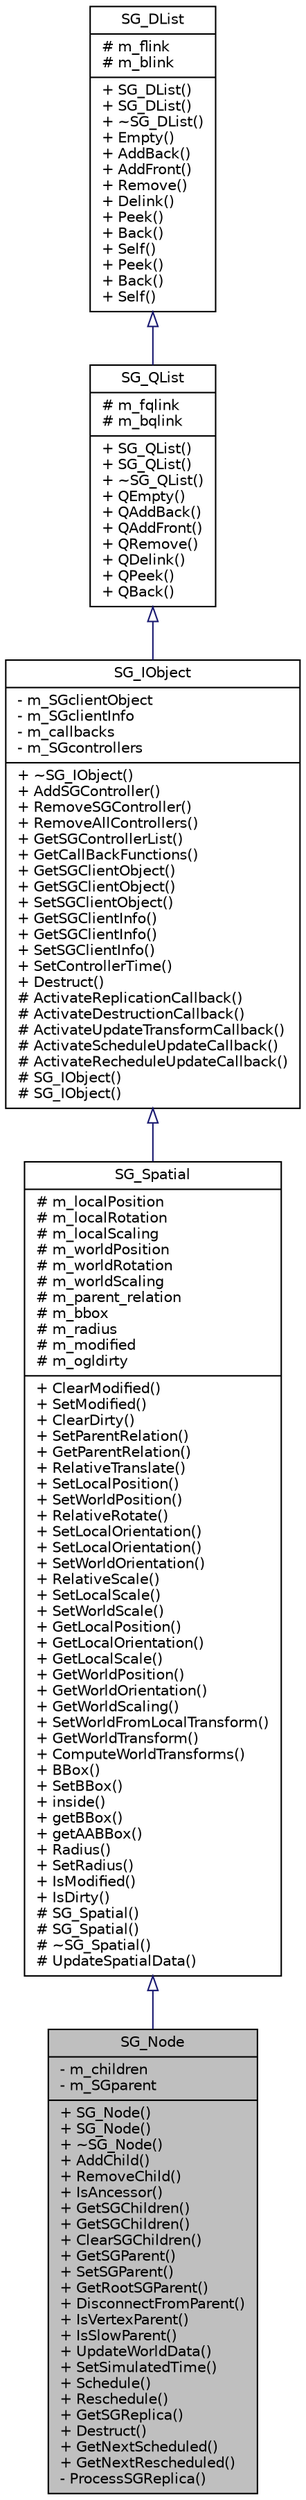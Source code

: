 digraph G
{
  edge [fontname="Helvetica",fontsize="10",labelfontname="Helvetica",labelfontsize="10"];
  node [fontname="Helvetica",fontsize="10",shape=record];
  Node1 [label="{SG_Node\n|- m_children\l- m_SGparent\l|+ SG_Node()\l+ SG_Node()\l+ ~SG_Node()\l+ AddChild()\l+ RemoveChild()\l+ IsAncessor()\l+ GetSGChildren()\l+ GetSGChildren()\l+ ClearSGChildren()\l+ GetSGParent()\l+ SetSGParent()\l+ GetRootSGParent()\l+ DisconnectFromParent()\l+ IsVertexParent()\l+ IsSlowParent()\l+ UpdateWorldData()\l+ SetSimulatedTime()\l+ Schedule()\l+ Reschedule()\l+ GetSGReplica()\l+ Destruct()\l+ GetNextScheduled()\l+ GetNextRescheduled()\l- ProcessSGReplica()\l}",height=0.2,width=0.4,color="black", fillcolor="grey75", style="filled" fontcolor="black"];
  Node2 -> Node1 [dir=back,color="midnightblue",fontsize="10",style="solid",arrowtail="empty",fontname="Helvetica"];
  Node2 [label="{SG_Spatial\n|# m_localPosition\l# m_localRotation\l# m_localScaling\l# m_worldPosition\l# m_worldRotation\l# m_worldScaling\l# m_parent_relation\l# m_bbox\l# m_radius\l# m_modified\l# m_ogldirty\l|+ ClearModified()\l+ SetModified()\l+ ClearDirty()\l+ SetParentRelation()\l+ GetParentRelation()\l+ RelativeTranslate()\l+ SetLocalPosition()\l+ SetWorldPosition()\l+ RelativeRotate()\l+ SetLocalOrientation()\l+ SetLocalOrientation()\l+ SetWorldOrientation()\l+ RelativeScale()\l+ SetLocalScale()\l+ SetWorldScale()\l+ GetLocalPosition()\l+ GetLocalOrientation()\l+ GetLocalScale()\l+ GetWorldPosition()\l+ GetWorldOrientation()\l+ GetWorldScaling()\l+ SetWorldFromLocalTransform()\l+ GetWorldTransform()\l+ ComputeWorldTransforms()\l+ BBox()\l+ SetBBox()\l+ inside()\l+ getBBox()\l+ getAABBox()\l+ Radius()\l+ SetRadius()\l+ IsModified()\l+ IsDirty()\l# SG_Spatial()\l# SG_Spatial()\l# ~SG_Spatial()\l# UpdateSpatialData()\l}",height=0.2,width=0.4,color="black", fillcolor="white", style="filled",URL="$d4/d22/classSG__Spatial.html"];
  Node3 -> Node2 [dir=back,color="midnightblue",fontsize="10",style="solid",arrowtail="empty",fontname="Helvetica"];
  Node3 [label="{SG_IObject\n|- m_SGclientObject\l- m_SGclientInfo\l- m_callbacks\l- m_SGcontrollers\l|+ ~SG_IObject()\l+ AddSGController()\l+ RemoveSGController()\l+ RemoveAllControllers()\l+ GetSGControllerList()\l+ GetCallBackFunctions()\l+ GetSGClientObject()\l+ GetSGClientObject()\l+ SetSGClientObject()\l+ GetSGClientInfo()\l+ GetSGClientInfo()\l+ SetSGClientInfo()\l+ SetControllerTime()\l+ Destruct()\l# ActivateReplicationCallback()\l# ActivateDestructionCallback()\l# ActivateUpdateTransformCallback()\l# ActivateScheduleUpdateCallback()\l# ActivateRecheduleUpdateCallback()\l# SG_IObject()\l# SG_IObject()\l}",height=0.2,width=0.4,color="black", fillcolor="white", style="filled",URL="$da/d03/classSG__IObject.html"];
  Node4 -> Node3 [dir=back,color="midnightblue",fontsize="10",style="solid",arrowtail="empty",fontname="Helvetica"];
  Node4 [label="{SG_QList\n|# m_fqlink\l# m_bqlink\l|+ SG_QList()\l+ SG_QList()\l+ ~SG_QList()\l+ QEmpty()\l+ QAddBack()\l+ QAddFront()\l+ QRemove()\l+ QDelink()\l+ QPeek()\l+ QBack()\l}",height=0.2,width=0.4,color="black", fillcolor="white", style="filled",URL="$d6/d05/classSG__QList.html"];
  Node5 -> Node4 [dir=back,color="midnightblue",fontsize="10",style="solid",arrowtail="empty",fontname="Helvetica"];
  Node5 [label="{SG_DList\n|# m_flink\l# m_blink\l|+ SG_DList()\l+ SG_DList()\l+ ~SG_DList()\l+ Empty()\l+ AddBack()\l+ AddFront()\l+ Remove()\l+ Delink()\l+ Peek()\l+ Back()\l+ Self()\l+ Peek()\l+ Back()\l+ Self()\l}",height=0.2,width=0.4,color="black", fillcolor="white", style="filled",URL="$db/d57/classSG__DList.html"];
}
